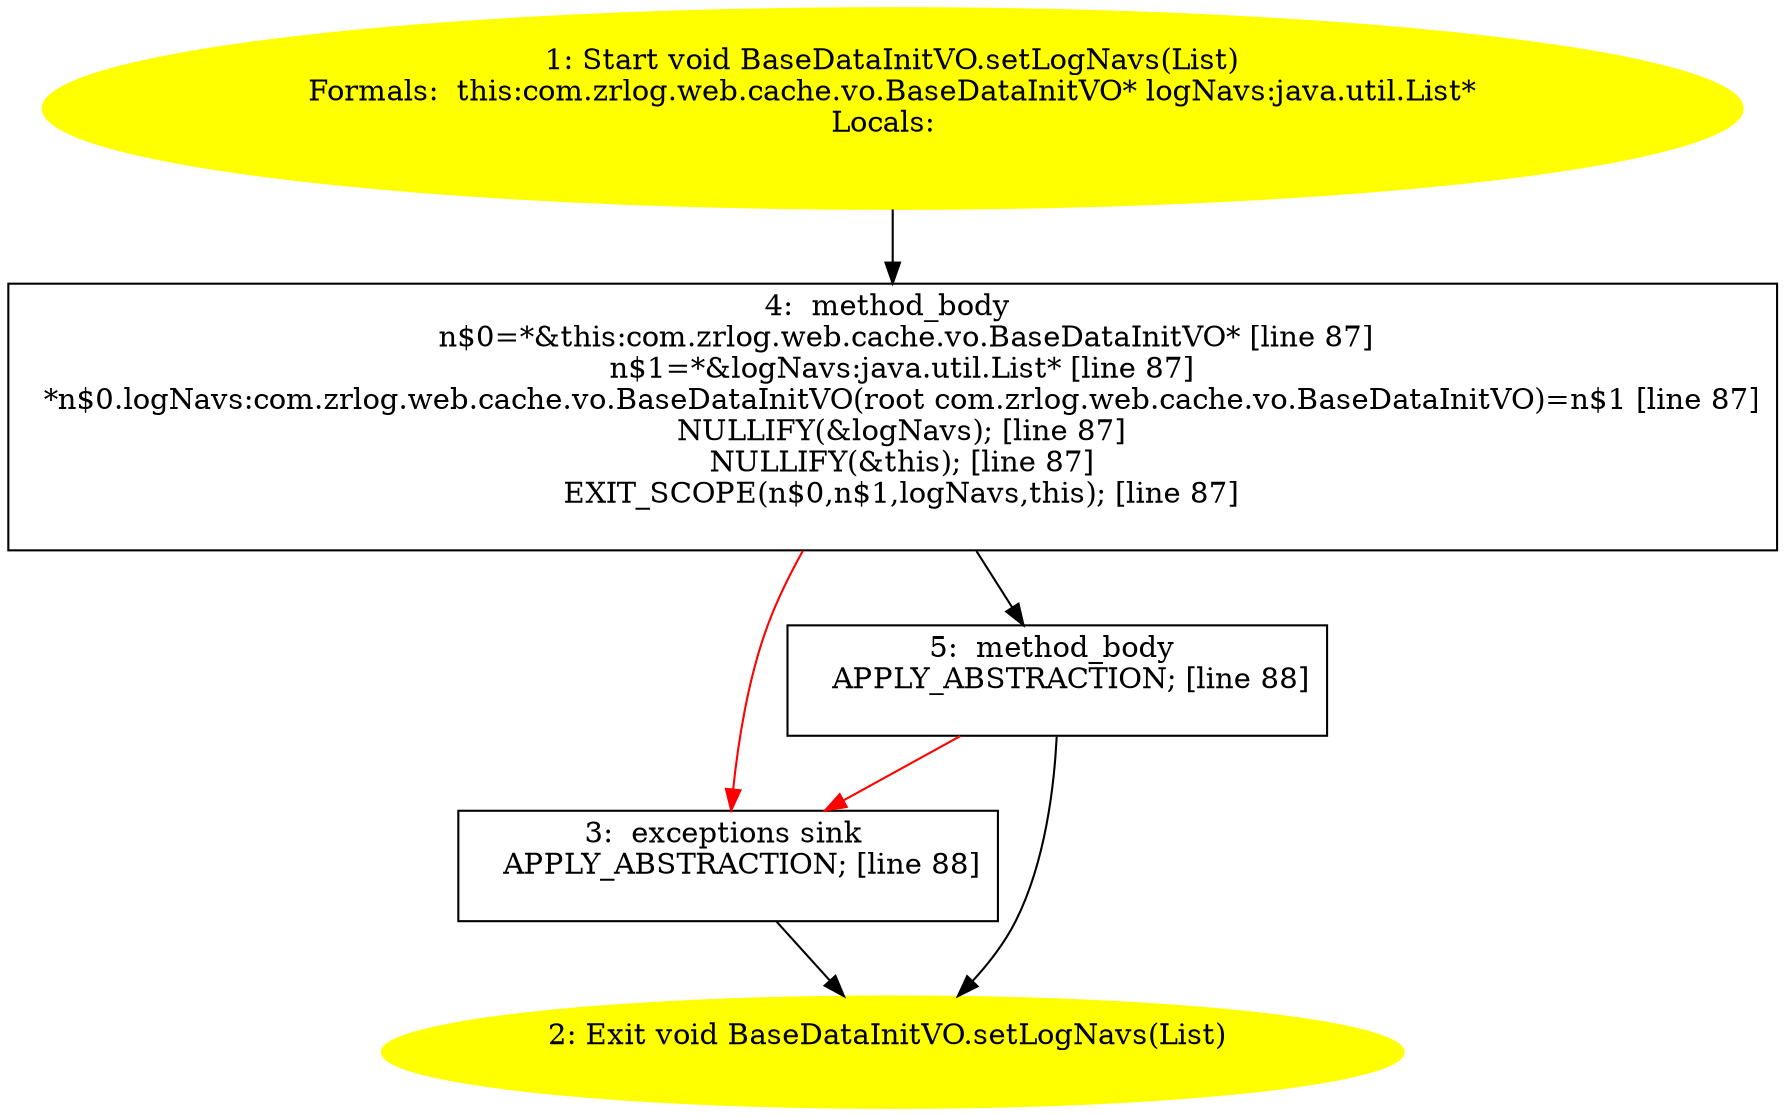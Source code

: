 /* @generated */
digraph cfg {
"com.zrlog.web.cache.vo.BaseDataInitVO.setLogNavs(java.util.List):void.4b25093cd5d026c50d3b1561102c035f_1" [label="1: Start void BaseDataInitVO.setLogNavs(List)\nFormals:  this:com.zrlog.web.cache.vo.BaseDataInitVO* logNavs:java.util.List*\nLocals:  \n  " color=yellow style=filled]
	

	 "com.zrlog.web.cache.vo.BaseDataInitVO.setLogNavs(java.util.List):void.4b25093cd5d026c50d3b1561102c035f_1" -> "com.zrlog.web.cache.vo.BaseDataInitVO.setLogNavs(java.util.List):void.4b25093cd5d026c50d3b1561102c035f_4" ;
"com.zrlog.web.cache.vo.BaseDataInitVO.setLogNavs(java.util.List):void.4b25093cd5d026c50d3b1561102c035f_2" [label="2: Exit void BaseDataInitVO.setLogNavs(List) \n  " color=yellow style=filled]
	

"com.zrlog.web.cache.vo.BaseDataInitVO.setLogNavs(java.util.List):void.4b25093cd5d026c50d3b1561102c035f_3" [label="3:  exceptions sink \n   APPLY_ABSTRACTION; [line 88]\n " shape="box"]
	

	 "com.zrlog.web.cache.vo.BaseDataInitVO.setLogNavs(java.util.List):void.4b25093cd5d026c50d3b1561102c035f_3" -> "com.zrlog.web.cache.vo.BaseDataInitVO.setLogNavs(java.util.List):void.4b25093cd5d026c50d3b1561102c035f_2" ;
"com.zrlog.web.cache.vo.BaseDataInitVO.setLogNavs(java.util.List):void.4b25093cd5d026c50d3b1561102c035f_4" [label="4:  method_body \n   n$0=*&this:com.zrlog.web.cache.vo.BaseDataInitVO* [line 87]\n  n$1=*&logNavs:java.util.List* [line 87]\n  *n$0.logNavs:com.zrlog.web.cache.vo.BaseDataInitVO(root com.zrlog.web.cache.vo.BaseDataInitVO)=n$1 [line 87]\n  NULLIFY(&logNavs); [line 87]\n  NULLIFY(&this); [line 87]\n  EXIT_SCOPE(n$0,n$1,logNavs,this); [line 87]\n " shape="box"]
	

	 "com.zrlog.web.cache.vo.BaseDataInitVO.setLogNavs(java.util.List):void.4b25093cd5d026c50d3b1561102c035f_4" -> "com.zrlog.web.cache.vo.BaseDataInitVO.setLogNavs(java.util.List):void.4b25093cd5d026c50d3b1561102c035f_5" ;
	 "com.zrlog.web.cache.vo.BaseDataInitVO.setLogNavs(java.util.List):void.4b25093cd5d026c50d3b1561102c035f_4" -> "com.zrlog.web.cache.vo.BaseDataInitVO.setLogNavs(java.util.List):void.4b25093cd5d026c50d3b1561102c035f_3" [color="red" ];
"com.zrlog.web.cache.vo.BaseDataInitVO.setLogNavs(java.util.List):void.4b25093cd5d026c50d3b1561102c035f_5" [label="5:  method_body \n   APPLY_ABSTRACTION; [line 88]\n " shape="box"]
	

	 "com.zrlog.web.cache.vo.BaseDataInitVO.setLogNavs(java.util.List):void.4b25093cd5d026c50d3b1561102c035f_5" -> "com.zrlog.web.cache.vo.BaseDataInitVO.setLogNavs(java.util.List):void.4b25093cd5d026c50d3b1561102c035f_2" ;
	 "com.zrlog.web.cache.vo.BaseDataInitVO.setLogNavs(java.util.List):void.4b25093cd5d026c50d3b1561102c035f_5" -> "com.zrlog.web.cache.vo.BaseDataInitVO.setLogNavs(java.util.List):void.4b25093cd5d026c50d3b1561102c035f_3" [color="red" ];
}
